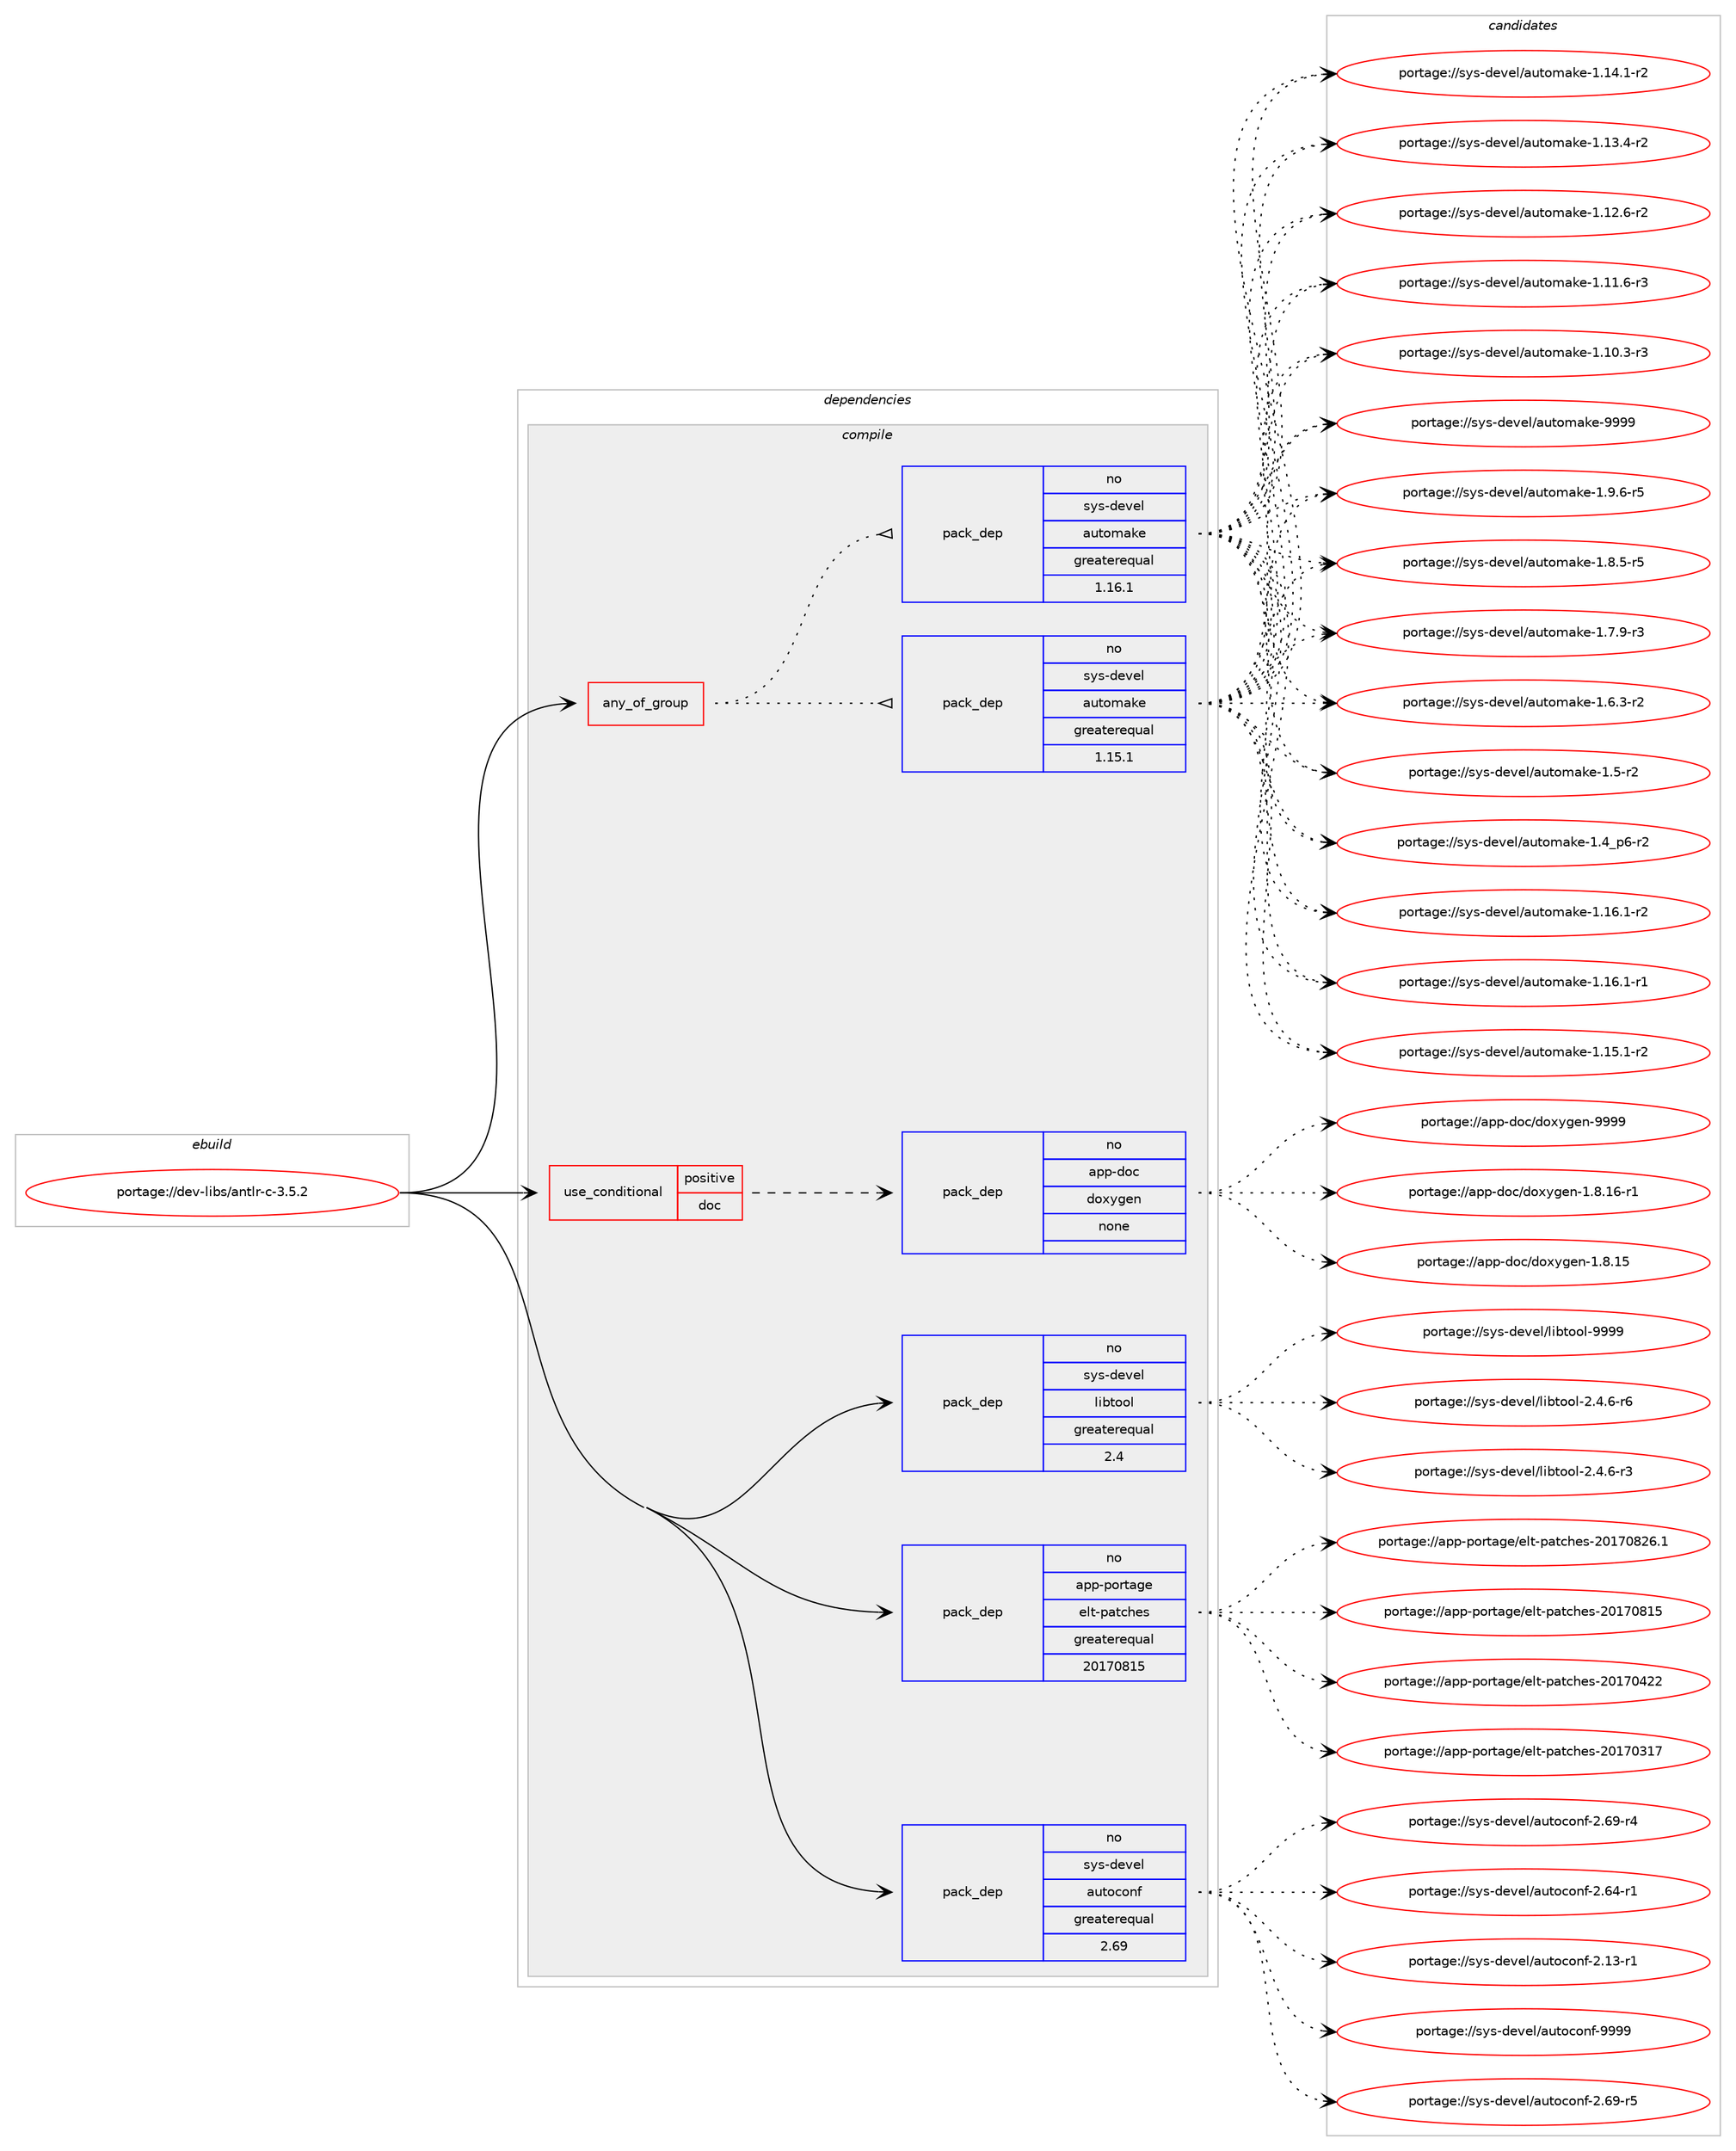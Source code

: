 digraph prolog {

# *************
# Graph options
# *************

newrank=true;
concentrate=true;
compound=true;
graph [rankdir=LR,fontname=Helvetica,fontsize=10,ranksep=1.5];#, ranksep=2.5, nodesep=0.2];
edge  [arrowhead=vee];
node  [fontname=Helvetica,fontsize=10];

# **********
# The ebuild
# **********

subgraph cluster_leftcol {
color=gray;
label=<<i>ebuild</i>>;
id [label="portage://dev-libs/antlr-c-3.5.2", color=red, width=4, href="../dev-libs/antlr-c-3.5.2.svg"];
}

# ****************
# The dependencies
# ****************

subgraph cluster_midcol {
color=gray;
label=<<i>dependencies</i>>;
subgraph cluster_compile {
fillcolor="#eeeeee";
style=filled;
label=<<i>compile</i>>;
subgraph any5145 {
dependency516683 [label=<<TABLE BORDER="0" CELLBORDER="1" CELLSPACING="0" CELLPADDING="4"><TR><TD CELLPADDING="10">any_of_group</TD></TR></TABLE>>, shape=none, color=red];subgraph pack384932 {
dependency516684 [label=<<TABLE BORDER="0" CELLBORDER="1" CELLSPACING="0" CELLPADDING="4" WIDTH="220"><TR><TD ROWSPAN="6" CELLPADDING="30">pack_dep</TD></TR><TR><TD WIDTH="110">no</TD></TR><TR><TD>sys-devel</TD></TR><TR><TD>automake</TD></TR><TR><TD>greaterequal</TD></TR><TR><TD>1.16.1</TD></TR></TABLE>>, shape=none, color=blue];
}
dependency516683:e -> dependency516684:w [weight=20,style="dotted",arrowhead="oinv"];
subgraph pack384933 {
dependency516685 [label=<<TABLE BORDER="0" CELLBORDER="1" CELLSPACING="0" CELLPADDING="4" WIDTH="220"><TR><TD ROWSPAN="6" CELLPADDING="30">pack_dep</TD></TR><TR><TD WIDTH="110">no</TD></TR><TR><TD>sys-devel</TD></TR><TR><TD>automake</TD></TR><TR><TD>greaterequal</TD></TR><TR><TD>1.15.1</TD></TR></TABLE>>, shape=none, color=blue];
}
dependency516683:e -> dependency516685:w [weight=20,style="dotted",arrowhead="oinv"];
}
id:e -> dependency516683:w [weight=20,style="solid",arrowhead="vee"];
subgraph cond126369 {
dependency516686 [label=<<TABLE BORDER="0" CELLBORDER="1" CELLSPACING="0" CELLPADDING="4"><TR><TD ROWSPAN="3" CELLPADDING="10">use_conditional</TD></TR><TR><TD>positive</TD></TR><TR><TD>doc</TD></TR></TABLE>>, shape=none, color=red];
subgraph pack384934 {
dependency516687 [label=<<TABLE BORDER="0" CELLBORDER="1" CELLSPACING="0" CELLPADDING="4" WIDTH="220"><TR><TD ROWSPAN="6" CELLPADDING="30">pack_dep</TD></TR><TR><TD WIDTH="110">no</TD></TR><TR><TD>app-doc</TD></TR><TR><TD>doxygen</TD></TR><TR><TD>none</TD></TR><TR><TD></TD></TR></TABLE>>, shape=none, color=blue];
}
dependency516686:e -> dependency516687:w [weight=20,style="dashed",arrowhead="vee"];
}
id:e -> dependency516686:w [weight=20,style="solid",arrowhead="vee"];
subgraph pack384935 {
dependency516688 [label=<<TABLE BORDER="0" CELLBORDER="1" CELLSPACING="0" CELLPADDING="4" WIDTH="220"><TR><TD ROWSPAN="6" CELLPADDING="30">pack_dep</TD></TR><TR><TD WIDTH="110">no</TD></TR><TR><TD>app-portage</TD></TR><TR><TD>elt-patches</TD></TR><TR><TD>greaterequal</TD></TR><TR><TD>20170815</TD></TR></TABLE>>, shape=none, color=blue];
}
id:e -> dependency516688:w [weight=20,style="solid",arrowhead="vee"];
subgraph pack384936 {
dependency516689 [label=<<TABLE BORDER="0" CELLBORDER="1" CELLSPACING="0" CELLPADDING="4" WIDTH="220"><TR><TD ROWSPAN="6" CELLPADDING="30">pack_dep</TD></TR><TR><TD WIDTH="110">no</TD></TR><TR><TD>sys-devel</TD></TR><TR><TD>autoconf</TD></TR><TR><TD>greaterequal</TD></TR><TR><TD>2.69</TD></TR></TABLE>>, shape=none, color=blue];
}
id:e -> dependency516689:w [weight=20,style="solid",arrowhead="vee"];
subgraph pack384937 {
dependency516690 [label=<<TABLE BORDER="0" CELLBORDER="1" CELLSPACING="0" CELLPADDING="4" WIDTH="220"><TR><TD ROWSPAN="6" CELLPADDING="30">pack_dep</TD></TR><TR><TD WIDTH="110">no</TD></TR><TR><TD>sys-devel</TD></TR><TR><TD>libtool</TD></TR><TR><TD>greaterequal</TD></TR><TR><TD>2.4</TD></TR></TABLE>>, shape=none, color=blue];
}
id:e -> dependency516690:w [weight=20,style="solid",arrowhead="vee"];
}
subgraph cluster_compileandrun {
fillcolor="#eeeeee";
style=filled;
label=<<i>compile and run</i>>;
}
subgraph cluster_run {
fillcolor="#eeeeee";
style=filled;
label=<<i>run</i>>;
}
}

# **************
# The candidates
# **************

subgraph cluster_choices {
rank=same;
color=gray;
label=<<i>candidates</i>>;

subgraph choice384932 {
color=black;
nodesep=1;
choice115121115451001011181011084797117116111109971071014557575757 [label="portage://sys-devel/automake-9999", color=red, width=4,href="../sys-devel/automake-9999.svg"];
choice115121115451001011181011084797117116111109971071014549465746544511453 [label="portage://sys-devel/automake-1.9.6-r5", color=red, width=4,href="../sys-devel/automake-1.9.6-r5.svg"];
choice115121115451001011181011084797117116111109971071014549465646534511453 [label="portage://sys-devel/automake-1.8.5-r5", color=red, width=4,href="../sys-devel/automake-1.8.5-r5.svg"];
choice115121115451001011181011084797117116111109971071014549465546574511451 [label="portage://sys-devel/automake-1.7.9-r3", color=red, width=4,href="../sys-devel/automake-1.7.9-r3.svg"];
choice115121115451001011181011084797117116111109971071014549465446514511450 [label="portage://sys-devel/automake-1.6.3-r2", color=red, width=4,href="../sys-devel/automake-1.6.3-r2.svg"];
choice11512111545100101118101108479711711611110997107101454946534511450 [label="portage://sys-devel/automake-1.5-r2", color=red, width=4,href="../sys-devel/automake-1.5-r2.svg"];
choice115121115451001011181011084797117116111109971071014549465295112544511450 [label="portage://sys-devel/automake-1.4_p6-r2", color=red, width=4,href="../sys-devel/automake-1.4_p6-r2.svg"];
choice11512111545100101118101108479711711611110997107101454946495446494511450 [label="portage://sys-devel/automake-1.16.1-r2", color=red, width=4,href="../sys-devel/automake-1.16.1-r2.svg"];
choice11512111545100101118101108479711711611110997107101454946495446494511449 [label="portage://sys-devel/automake-1.16.1-r1", color=red, width=4,href="../sys-devel/automake-1.16.1-r1.svg"];
choice11512111545100101118101108479711711611110997107101454946495346494511450 [label="portage://sys-devel/automake-1.15.1-r2", color=red, width=4,href="../sys-devel/automake-1.15.1-r2.svg"];
choice11512111545100101118101108479711711611110997107101454946495246494511450 [label="portage://sys-devel/automake-1.14.1-r2", color=red, width=4,href="../sys-devel/automake-1.14.1-r2.svg"];
choice11512111545100101118101108479711711611110997107101454946495146524511450 [label="portage://sys-devel/automake-1.13.4-r2", color=red, width=4,href="../sys-devel/automake-1.13.4-r2.svg"];
choice11512111545100101118101108479711711611110997107101454946495046544511450 [label="portage://sys-devel/automake-1.12.6-r2", color=red, width=4,href="../sys-devel/automake-1.12.6-r2.svg"];
choice11512111545100101118101108479711711611110997107101454946494946544511451 [label="portage://sys-devel/automake-1.11.6-r3", color=red, width=4,href="../sys-devel/automake-1.11.6-r3.svg"];
choice11512111545100101118101108479711711611110997107101454946494846514511451 [label="portage://sys-devel/automake-1.10.3-r3", color=red, width=4,href="../sys-devel/automake-1.10.3-r3.svg"];
dependency516684:e -> choice115121115451001011181011084797117116111109971071014557575757:w [style=dotted,weight="100"];
dependency516684:e -> choice115121115451001011181011084797117116111109971071014549465746544511453:w [style=dotted,weight="100"];
dependency516684:e -> choice115121115451001011181011084797117116111109971071014549465646534511453:w [style=dotted,weight="100"];
dependency516684:e -> choice115121115451001011181011084797117116111109971071014549465546574511451:w [style=dotted,weight="100"];
dependency516684:e -> choice115121115451001011181011084797117116111109971071014549465446514511450:w [style=dotted,weight="100"];
dependency516684:e -> choice11512111545100101118101108479711711611110997107101454946534511450:w [style=dotted,weight="100"];
dependency516684:e -> choice115121115451001011181011084797117116111109971071014549465295112544511450:w [style=dotted,weight="100"];
dependency516684:e -> choice11512111545100101118101108479711711611110997107101454946495446494511450:w [style=dotted,weight="100"];
dependency516684:e -> choice11512111545100101118101108479711711611110997107101454946495446494511449:w [style=dotted,weight="100"];
dependency516684:e -> choice11512111545100101118101108479711711611110997107101454946495346494511450:w [style=dotted,weight="100"];
dependency516684:e -> choice11512111545100101118101108479711711611110997107101454946495246494511450:w [style=dotted,weight="100"];
dependency516684:e -> choice11512111545100101118101108479711711611110997107101454946495146524511450:w [style=dotted,weight="100"];
dependency516684:e -> choice11512111545100101118101108479711711611110997107101454946495046544511450:w [style=dotted,weight="100"];
dependency516684:e -> choice11512111545100101118101108479711711611110997107101454946494946544511451:w [style=dotted,weight="100"];
dependency516684:e -> choice11512111545100101118101108479711711611110997107101454946494846514511451:w [style=dotted,weight="100"];
}
subgraph choice384933 {
color=black;
nodesep=1;
choice115121115451001011181011084797117116111109971071014557575757 [label="portage://sys-devel/automake-9999", color=red, width=4,href="../sys-devel/automake-9999.svg"];
choice115121115451001011181011084797117116111109971071014549465746544511453 [label="portage://sys-devel/automake-1.9.6-r5", color=red, width=4,href="../sys-devel/automake-1.9.6-r5.svg"];
choice115121115451001011181011084797117116111109971071014549465646534511453 [label="portage://sys-devel/automake-1.8.5-r5", color=red, width=4,href="../sys-devel/automake-1.8.5-r5.svg"];
choice115121115451001011181011084797117116111109971071014549465546574511451 [label="portage://sys-devel/automake-1.7.9-r3", color=red, width=4,href="../sys-devel/automake-1.7.9-r3.svg"];
choice115121115451001011181011084797117116111109971071014549465446514511450 [label="portage://sys-devel/automake-1.6.3-r2", color=red, width=4,href="../sys-devel/automake-1.6.3-r2.svg"];
choice11512111545100101118101108479711711611110997107101454946534511450 [label="portage://sys-devel/automake-1.5-r2", color=red, width=4,href="../sys-devel/automake-1.5-r2.svg"];
choice115121115451001011181011084797117116111109971071014549465295112544511450 [label="portage://sys-devel/automake-1.4_p6-r2", color=red, width=4,href="../sys-devel/automake-1.4_p6-r2.svg"];
choice11512111545100101118101108479711711611110997107101454946495446494511450 [label="portage://sys-devel/automake-1.16.1-r2", color=red, width=4,href="../sys-devel/automake-1.16.1-r2.svg"];
choice11512111545100101118101108479711711611110997107101454946495446494511449 [label="portage://sys-devel/automake-1.16.1-r1", color=red, width=4,href="../sys-devel/automake-1.16.1-r1.svg"];
choice11512111545100101118101108479711711611110997107101454946495346494511450 [label="portage://sys-devel/automake-1.15.1-r2", color=red, width=4,href="../sys-devel/automake-1.15.1-r2.svg"];
choice11512111545100101118101108479711711611110997107101454946495246494511450 [label="portage://sys-devel/automake-1.14.1-r2", color=red, width=4,href="../sys-devel/automake-1.14.1-r2.svg"];
choice11512111545100101118101108479711711611110997107101454946495146524511450 [label="portage://sys-devel/automake-1.13.4-r2", color=red, width=4,href="../sys-devel/automake-1.13.4-r2.svg"];
choice11512111545100101118101108479711711611110997107101454946495046544511450 [label="portage://sys-devel/automake-1.12.6-r2", color=red, width=4,href="../sys-devel/automake-1.12.6-r2.svg"];
choice11512111545100101118101108479711711611110997107101454946494946544511451 [label="portage://sys-devel/automake-1.11.6-r3", color=red, width=4,href="../sys-devel/automake-1.11.6-r3.svg"];
choice11512111545100101118101108479711711611110997107101454946494846514511451 [label="portage://sys-devel/automake-1.10.3-r3", color=red, width=4,href="../sys-devel/automake-1.10.3-r3.svg"];
dependency516685:e -> choice115121115451001011181011084797117116111109971071014557575757:w [style=dotted,weight="100"];
dependency516685:e -> choice115121115451001011181011084797117116111109971071014549465746544511453:w [style=dotted,weight="100"];
dependency516685:e -> choice115121115451001011181011084797117116111109971071014549465646534511453:w [style=dotted,weight="100"];
dependency516685:e -> choice115121115451001011181011084797117116111109971071014549465546574511451:w [style=dotted,weight="100"];
dependency516685:e -> choice115121115451001011181011084797117116111109971071014549465446514511450:w [style=dotted,weight="100"];
dependency516685:e -> choice11512111545100101118101108479711711611110997107101454946534511450:w [style=dotted,weight="100"];
dependency516685:e -> choice115121115451001011181011084797117116111109971071014549465295112544511450:w [style=dotted,weight="100"];
dependency516685:e -> choice11512111545100101118101108479711711611110997107101454946495446494511450:w [style=dotted,weight="100"];
dependency516685:e -> choice11512111545100101118101108479711711611110997107101454946495446494511449:w [style=dotted,weight="100"];
dependency516685:e -> choice11512111545100101118101108479711711611110997107101454946495346494511450:w [style=dotted,weight="100"];
dependency516685:e -> choice11512111545100101118101108479711711611110997107101454946495246494511450:w [style=dotted,weight="100"];
dependency516685:e -> choice11512111545100101118101108479711711611110997107101454946495146524511450:w [style=dotted,weight="100"];
dependency516685:e -> choice11512111545100101118101108479711711611110997107101454946495046544511450:w [style=dotted,weight="100"];
dependency516685:e -> choice11512111545100101118101108479711711611110997107101454946494946544511451:w [style=dotted,weight="100"];
dependency516685:e -> choice11512111545100101118101108479711711611110997107101454946494846514511451:w [style=dotted,weight="100"];
}
subgraph choice384934 {
color=black;
nodesep=1;
choice971121124510011199471001111201211031011104557575757 [label="portage://app-doc/doxygen-9999", color=red, width=4,href="../app-doc/doxygen-9999.svg"];
choice97112112451001119947100111120121103101110454946564649544511449 [label="portage://app-doc/doxygen-1.8.16-r1", color=red, width=4,href="../app-doc/doxygen-1.8.16-r1.svg"];
choice9711211245100111994710011112012110310111045494656464953 [label="portage://app-doc/doxygen-1.8.15", color=red, width=4,href="../app-doc/doxygen-1.8.15.svg"];
dependency516687:e -> choice971121124510011199471001111201211031011104557575757:w [style=dotted,weight="100"];
dependency516687:e -> choice97112112451001119947100111120121103101110454946564649544511449:w [style=dotted,weight="100"];
dependency516687:e -> choice9711211245100111994710011112012110310111045494656464953:w [style=dotted,weight="100"];
}
subgraph choice384935 {
color=black;
nodesep=1;
choice971121124511211111411697103101471011081164511297116991041011154550484955485650544649 [label="portage://app-portage/elt-patches-20170826.1", color=red, width=4,href="../app-portage/elt-patches-20170826.1.svg"];
choice97112112451121111141169710310147101108116451129711699104101115455048495548564953 [label="portage://app-portage/elt-patches-20170815", color=red, width=4,href="../app-portage/elt-patches-20170815.svg"];
choice97112112451121111141169710310147101108116451129711699104101115455048495548525050 [label="portage://app-portage/elt-patches-20170422", color=red, width=4,href="../app-portage/elt-patches-20170422.svg"];
choice97112112451121111141169710310147101108116451129711699104101115455048495548514955 [label="portage://app-portage/elt-patches-20170317", color=red, width=4,href="../app-portage/elt-patches-20170317.svg"];
dependency516688:e -> choice971121124511211111411697103101471011081164511297116991041011154550484955485650544649:w [style=dotted,weight="100"];
dependency516688:e -> choice97112112451121111141169710310147101108116451129711699104101115455048495548564953:w [style=dotted,weight="100"];
dependency516688:e -> choice97112112451121111141169710310147101108116451129711699104101115455048495548525050:w [style=dotted,weight="100"];
dependency516688:e -> choice97112112451121111141169710310147101108116451129711699104101115455048495548514955:w [style=dotted,weight="100"];
}
subgraph choice384936 {
color=black;
nodesep=1;
choice115121115451001011181011084797117116111991111101024557575757 [label="portage://sys-devel/autoconf-9999", color=red, width=4,href="../sys-devel/autoconf-9999.svg"];
choice1151211154510010111810110847971171161119911111010245504654574511453 [label="portage://sys-devel/autoconf-2.69-r5", color=red, width=4,href="../sys-devel/autoconf-2.69-r5.svg"];
choice1151211154510010111810110847971171161119911111010245504654574511452 [label="portage://sys-devel/autoconf-2.69-r4", color=red, width=4,href="../sys-devel/autoconf-2.69-r4.svg"];
choice1151211154510010111810110847971171161119911111010245504654524511449 [label="portage://sys-devel/autoconf-2.64-r1", color=red, width=4,href="../sys-devel/autoconf-2.64-r1.svg"];
choice1151211154510010111810110847971171161119911111010245504649514511449 [label="portage://sys-devel/autoconf-2.13-r1", color=red, width=4,href="../sys-devel/autoconf-2.13-r1.svg"];
dependency516689:e -> choice115121115451001011181011084797117116111991111101024557575757:w [style=dotted,weight="100"];
dependency516689:e -> choice1151211154510010111810110847971171161119911111010245504654574511453:w [style=dotted,weight="100"];
dependency516689:e -> choice1151211154510010111810110847971171161119911111010245504654574511452:w [style=dotted,weight="100"];
dependency516689:e -> choice1151211154510010111810110847971171161119911111010245504654524511449:w [style=dotted,weight="100"];
dependency516689:e -> choice1151211154510010111810110847971171161119911111010245504649514511449:w [style=dotted,weight="100"];
}
subgraph choice384937 {
color=black;
nodesep=1;
choice1151211154510010111810110847108105981161111111084557575757 [label="portage://sys-devel/libtool-9999", color=red, width=4,href="../sys-devel/libtool-9999.svg"];
choice1151211154510010111810110847108105981161111111084550465246544511454 [label="portage://sys-devel/libtool-2.4.6-r6", color=red, width=4,href="../sys-devel/libtool-2.4.6-r6.svg"];
choice1151211154510010111810110847108105981161111111084550465246544511451 [label="portage://sys-devel/libtool-2.4.6-r3", color=red, width=4,href="../sys-devel/libtool-2.4.6-r3.svg"];
dependency516690:e -> choice1151211154510010111810110847108105981161111111084557575757:w [style=dotted,weight="100"];
dependency516690:e -> choice1151211154510010111810110847108105981161111111084550465246544511454:w [style=dotted,weight="100"];
dependency516690:e -> choice1151211154510010111810110847108105981161111111084550465246544511451:w [style=dotted,weight="100"];
}
}

}
